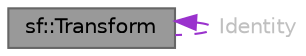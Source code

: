 digraph "sf::Transform"
{
 // LATEX_PDF_SIZE
  bgcolor="transparent";
  edge [fontname=Helvetica,fontsize=10,labelfontname=Helvetica,labelfontsize=10];
  node [fontname=Helvetica,fontsize=10,shape=box,height=0.2,width=0.4];
  Node1 [id="Node000001",label="sf::Transform",height=0.2,width=0.4,color="gray40", fillcolor="grey60", style="filled", fontcolor="black",tooltip="Define a 3x3 transform matrix."];
  Node1 -> Node1 [id="edge1_Node000001_Node000001",dir="back",color="darkorchid3",style="dashed",tooltip=" ",label=" Identity",fontcolor="grey" ];
}
